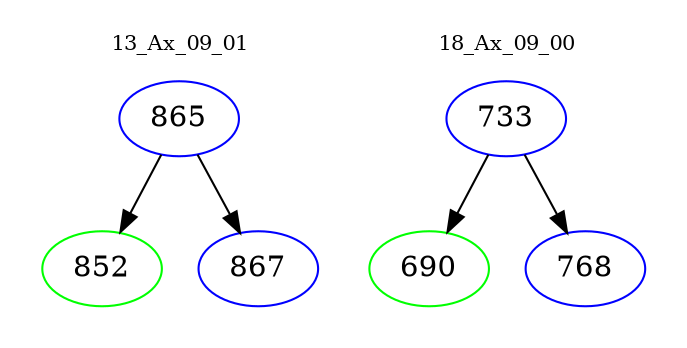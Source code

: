 digraph{
subgraph cluster_0 {
color = white
label = "13_Ax_09_01";
fontsize=10;
T0_865 [label="865", color="blue"]
T0_865 -> T0_852 [color="black"]
T0_852 [label="852", color="green"]
T0_865 -> T0_867 [color="black"]
T0_867 [label="867", color="blue"]
}
subgraph cluster_1 {
color = white
label = "18_Ax_09_00";
fontsize=10;
T1_733 [label="733", color="blue"]
T1_733 -> T1_690 [color="black"]
T1_690 [label="690", color="green"]
T1_733 -> T1_768 [color="black"]
T1_768 [label="768", color="blue"]
}
}
